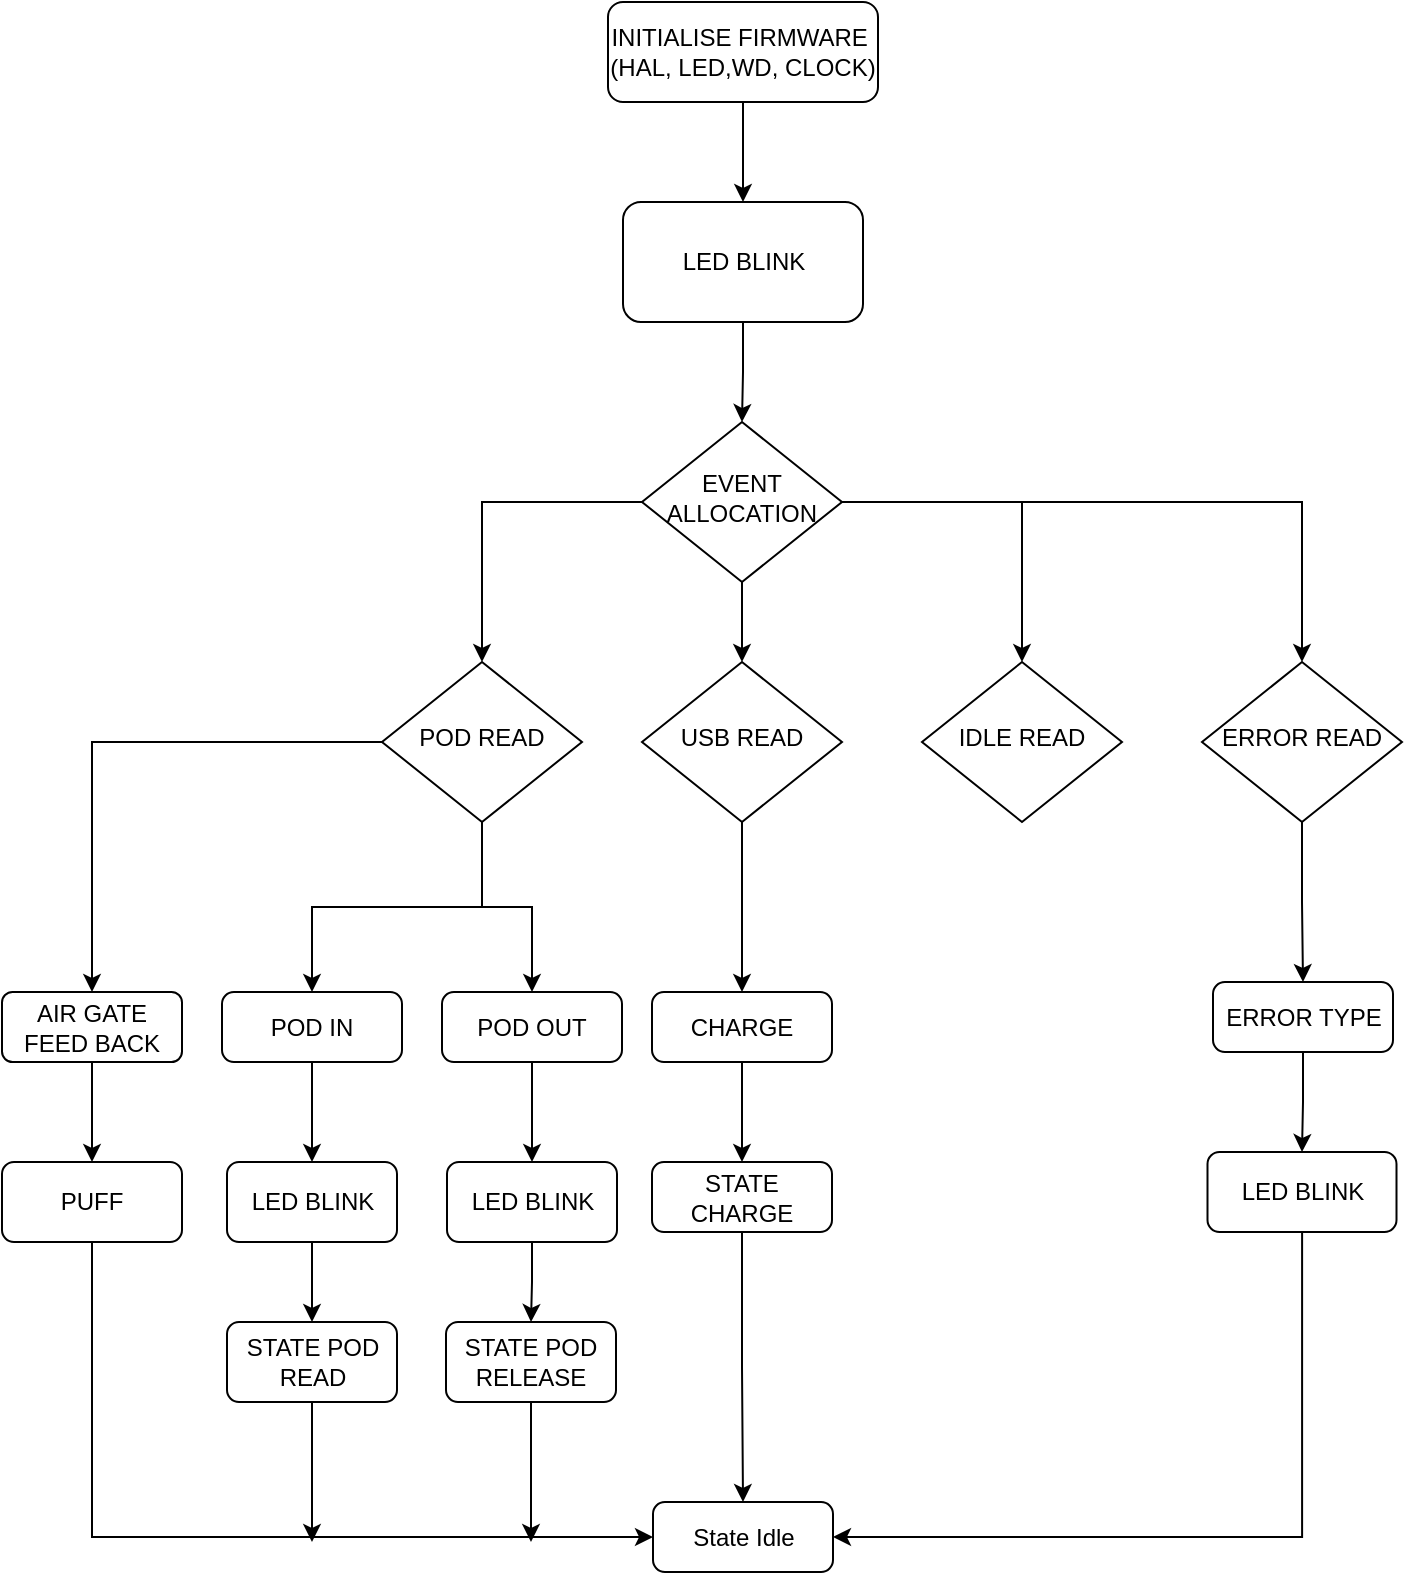 <mxfile version="24.2.3" type="github">
  <diagram id="C5RBs43oDa-KdzZeNtuy" name="Page-1">
    <mxGraphModel dx="1702" dy="522" grid="1" gridSize="10" guides="1" tooltips="1" connect="1" arrows="1" fold="1" page="1" pageScale="1" pageWidth="827" pageHeight="1169" math="0" shadow="0">
      <root>
        <mxCell id="WIyWlLk6GJQsqaUBKTNV-0" />
        <mxCell id="WIyWlLk6GJQsqaUBKTNV-1" parent="WIyWlLk6GJQsqaUBKTNV-0" />
        <mxCell id="BN1mwniYuZOqEKGkC-m8-2" style="edgeStyle=orthogonalEdgeStyle;rounded=0;orthogonalLoop=1;jettySize=auto;html=1;entryX=0.5;entryY=0;entryDx=0;entryDy=0;" parent="WIyWlLk6GJQsqaUBKTNV-1" source="WIyWlLk6GJQsqaUBKTNV-3" target="BN1mwniYuZOqEKGkC-m8-0" edge="1">
          <mxGeometry relative="1" as="geometry" />
        </mxCell>
        <mxCell id="WIyWlLk6GJQsqaUBKTNV-3" value="INITIALISE FIRMWARE&amp;nbsp;&lt;br&gt;(HAL, LED,WD, CLOCK)" style="rounded=1;whiteSpace=wrap;html=1;fontSize=12;glass=0;strokeWidth=1;shadow=0;" parent="WIyWlLk6GJQsqaUBKTNV-1" vertex="1">
          <mxGeometry x="153" y="60" width="135" height="50" as="geometry" />
        </mxCell>
        <mxCell id="BN1mwniYuZOqEKGkC-m8-8" style="edgeStyle=orthogonalEdgeStyle;rounded=0;orthogonalLoop=1;jettySize=auto;html=1;entryX=0.5;entryY=0;entryDx=0;entryDy=0;" parent="WIyWlLk6GJQsqaUBKTNV-1" source="WIyWlLk6GJQsqaUBKTNV-6" target="BN1mwniYuZOqEKGkC-m8-5" edge="1">
          <mxGeometry relative="1" as="geometry" />
        </mxCell>
        <mxCell id="BN1mwniYuZOqEKGkC-m8-9" style="edgeStyle=orthogonalEdgeStyle;rounded=0;orthogonalLoop=1;jettySize=auto;html=1;exitX=1;exitY=0.5;exitDx=0;exitDy=0;entryX=0.5;entryY=0;entryDx=0;entryDy=0;" parent="WIyWlLk6GJQsqaUBKTNV-1" source="WIyWlLk6GJQsqaUBKTNV-6" target="BN1mwniYuZOqEKGkC-m8-6" edge="1">
          <mxGeometry relative="1" as="geometry" />
        </mxCell>
        <mxCell id="BN1mwniYuZOqEKGkC-m8-10" style="edgeStyle=orthogonalEdgeStyle;rounded=0;orthogonalLoop=1;jettySize=auto;html=1;entryX=0.5;entryY=0;entryDx=0;entryDy=0;" parent="WIyWlLk6GJQsqaUBKTNV-1" source="WIyWlLk6GJQsqaUBKTNV-6" target="BN1mwniYuZOqEKGkC-m8-7" edge="1">
          <mxGeometry relative="1" as="geometry" />
        </mxCell>
        <mxCell id="BN1mwniYuZOqEKGkC-m8-12" style="edgeStyle=orthogonalEdgeStyle;rounded=0;orthogonalLoop=1;jettySize=auto;html=1;entryX=0.5;entryY=0;entryDx=0;entryDy=0;" parent="WIyWlLk6GJQsqaUBKTNV-1" source="WIyWlLk6GJQsqaUBKTNV-6" target="WIyWlLk6GJQsqaUBKTNV-10" edge="1">
          <mxGeometry relative="1" as="geometry" />
        </mxCell>
        <mxCell id="WIyWlLk6GJQsqaUBKTNV-6" value="EVENT ALLOCATION" style="rhombus;whiteSpace=wrap;html=1;shadow=0;fontFamily=Helvetica;fontSize=12;align=center;strokeWidth=1;spacing=6;spacingTop=-4;" parent="WIyWlLk6GJQsqaUBKTNV-1" vertex="1">
          <mxGeometry x="170" y="270" width="100" height="80" as="geometry" />
        </mxCell>
        <mxCell id="BN1mwniYuZOqEKGkC-m8-16" style="edgeStyle=orthogonalEdgeStyle;rounded=0;orthogonalLoop=1;jettySize=auto;html=1;exitX=0.5;exitY=1;exitDx=0;exitDy=0;" parent="WIyWlLk6GJQsqaUBKTNV-1" source="WIyWlLk6GJQsqaUBKTNV-10" target="BN1mwniYuZOqEKGkC-m8-15" edge="1">
          <mxGeometry relative="1" as="geometry" />
        </mxCell>
        <mxCell id="BN1mwniYuZOqEKGkC-m8-17" style="edgeStyle=orthogonalEdgeStyle;rounded=0;orthogonalLoop=1;jettySize=auto;html=1;entryX=0.5;entryY=0;entryDx=0;entryDy=0;" parent="WIyWlLk6GJQsqaUBKTNV-1" source="WIyWlLk6GJQsqaUBKTNV-10" target="BN1mwniYuZOqEKGkC-m8-14" edge="1">
          <mxGeometry relative="1" as="geometry" />
        </mxCell>
        <mxCell id="BN1mwniYuZOqEKGkC-m8-18" style="edgeStyle=orthogonalEdgeStyle;rounded=0;orthogonalLoop=1;jettySize=auto;html=1;" parent="WIyWlLk6GJQsqaUBKTNV-1" source="WIyWlLk6GJQsqaUBKTNV-10" target="BN1mwniYuZOqEKGkC-m8-13" edge="1">
          <mxGeometry relative="1" as="geometry" />
        </mxCell>
        <mxCell id="WIyWlLk6GJQsqaUBKTNV-10" value="POD READ" style="rhombus;whiteSpace=wrap;html=1;shadow=0;fontFamily=Helvetica;fontSize=12;align=center;strokeWidth=1;spacing=6;spacingTop=-4;" parent="WIyWlLk6GJQsqaUBKTNV-1" vertex="1">
          <mxGeometry x="40" y="390" width="100" height="80" as="geometry" />
        </mxCell>
        <mxCell id="BN1mwniYuZOqEKGkC-m8-4" style="edgeStyle=orthogonalEdgeStyle;rounded=0;orthogonalLoop=1;jettySize=auto;html=1;entryX=0.5;entryY=0;entryDx=0;entryDy=0;" parent="WIyWlLk6GJQsqaUBKTNV-1" source="BN1mwniYuZOqEKGkC-m8-0" target="WIyWlLk6GJQsqaUBKTNV-6" edge="1">
          <mxGeometry relative="1" as="geometry" />
        </mxCell>
        <mxCell id="BN1mwniYuZOqEKGkC-m8-0" value="LED BLINK" style="rounded=1;whiteSpace=wrap;html=1;" parent="WIyWlLk6GJQsqaUBKTNV-1" vertex="1">
          <mxGeometry x="160.5" y="160" width="120" height="60" as="geometry" />
        </mxCell>
        <mxCell id="BN1mwniYuZOqEKGkC-m8-20" style="edgeStyle=orthogonalEdgeStyle;rounded=0;orthogonalLoop=1;jettySize=auto;html=1;entryX=0.5;entryY=0;entryDx=0;entryDy=0;" parent="WIyWlLk6GJQsqaUBKTNV-1" source="BN1mwniYuZOqEKGkC-m8-5" target="BN1mwniYuZOqEKGkC-m8-19" edge="1">
          <mxGeometry relative="1" as="geometry" />
        </mxCell>
        <mxCell id="BN1mwniYuZOqEKGkC-m8-5" value="USB READ" style="rhombus;whiteSpace=wrap;html=1;shadow=0;fontFamily=Helvetica;fontSize=12;align=center;strokeWidth=1;spacing=6;spacingTop=-4;" parent="WIyWlLk6GJQsqaUBKTNV-1" vertex="1">
          <mxGeometry x="170" y="390" width="100" height="80" as="geometry" />
        </mxCell>
        <mxCell id="BN1mwniYuZOqEKGkC-m8-6" value="IDLE READ" style="rhombus;whiteSpace=wrap;html=1;shadow=0;fontFamily=Helvetica;fontSize=12;align=center;strokeWidth=1;spacing=6;spacingTop=-4;" parent="WIyWlLk6GJQsqaUBKTNV-1" vertex="1">
          <mxGeometry x="310" y="390" width="100" height="80" as="geometry" />
        </mxCell>
        <mxCell id="ztLvwY8hkEMtlcBqOXgu-2" style="edgeStyle=orthogonalEdgeStyle;rounded=0;orthogonalLoop=1;jettySize=auto;html=1;entryX=0.5;entryY=0;entryDx=0;entryDy=0;" edge="1" parent="WIyWlLk6GJQsqaUBKTNV-1" source="BN1mwniYuZOqEKGkC-m8-7" target="ztLvwY8hkEMtlcBqOXgu-0">
          <mxGeometry relative="1" as="geometry" />
        </mxCell>
        <mxCell id="BN1mwniYuZOqEKGkC-m8-7" value="ERROR READ" style="rhombus;whiteSpace=wrap;html=1;shadow=0;fontFamily=Helvetica;fontSize=12;align=center;strokeWidth=1;spacing=6;spacingTop=-4;" parent="WIyWlLk6GJQsqaUBKTNV-1" vertex="1">
          <mxGeometry x="450" y="390" width="100" height="80" as="geometry" />
        </mxCell>
        <mxCell id="3xlRdQNsC2Ql51lfbHs1-1" style="edgeStyle=orthogonalEdgeStyle;rounded=0;orthogonalLoop=1;jettySize=auto;html=1;entryX=0.5;entryY=0;entryDx=0;entryDy=0;" parent="WIyWlLk6GJQsqaUBKTNV-1" source="BN1mwniYuZOqEKGkC-m8-13" target="3xlRdQNsC2Ql51lfbHs1-0" edge="1">
          <mxGeometry relative="1" as="geometry" />
        </mxCell>
        <mxCell id="BN1mwniYuZOqEKGkC-m8-13" value="AIR GATE FEED BACK" style="rounded=1;whiteSpace=wrap;html=1;" parent="WIyWlLk6GJQsqaUBKTNV-1" vertex="1">
          <mxGeometry x="-150" y="555" width="90" height="35" as="geometry" />
        </mxCell>
        <mxCell id="BN1mwniYuZOqEKGkC-m8-25" style="edgeStyle=orthogonalEdgeStyle;rounded=0;orthogonalLoop=1;jettySize=auto;html=1;entryX=0.5;entryY=0;entryDx=0;entryDy=0;" parent="WIyWlLk6GJQsqaUBKTNV-1" source="BN1mwniYuZOqEKGkC-m8-14" target="BN1mwniYuZOqEKGkC-m8-23" edge="1">
          <mxGeometry relative="1" as="geometry" />
        </mxCell>
        <mxCell id="BN1mwniYuZOqEKGkC-m8-14" value="POD IN" style="rounded=1;whiteSpace=wrap;html=1;arcSize=17;" parent="WIyWlLk6GJQsqaUBKTNV-1" vertex="1">
          <mxGeometry x="-40" y="555" width="90" height="35" as="geometry" />
        </mxCell>
        <mxCell id="BN1mwniYuZOqEKGkC-m8-26" style="edgeStyle=orthogonalEdgeStyle;rounded=0;orthogonalLoop=1;jettySize=auto;html=1;entryX=0.5;entryY=0;entryDx=0;entryDy=0;" parent="WIyWlLk6GJQsqaUBKTNV-1" source="BN1mwniYuZOqEKGkC-m8-15" target="BN1mwniYuZOqEKGkC-m8-24" edge="1">
          <mxGeometry relative="1" as="geometry" />
        </mxCell>
        <mxCell id="BN1mwniYuZOqEKGkC-m8-15" value="POD OUT" style="rounded=1;whiteSpace=wrap;html=1;arcSize=17;" parent="WIyWlLk6GJQsqaUBKTNV-1" vertex="1">
          <mxGeometry x="70" y="555" width="90" height="35" as="geometry" />
        </mxCell>
        <mxCell id="BN1mwniYuZOqEKGkC-m8-32" style="edgeStyle=orthogonalEdgeStyle;rounded=0;orthogonalLoop=1;jettySize=auto;html=1;entryX=0.5;entryY=0;entryDx=0;entryDy=0;" parent="WIyWlLk6GJQsqaUBKTNV-1" source="BN1mwniYuZOqEKGkC-m8-19" target="BN1mwniYuZOqEKGkC-m8-31" edge="1">
          <mxGeometry relative="1" as="geometry" />
        </mxCell>
        <mxCell id="BN1mwniYuZOqEKGkC-m8-19" value="CHARGE" style="rounded=1;whiteSpace=wrap;html=1;arcSize=17;" parent="WIyWlLk6GJQsqaUBKTNV-1" vertex="1">
          <mxGeometry x="175" y="555" width="90" height="35" as="geometry" />
        </mxCell>
        <mxCell id="BN1mwniYuZOqEKGkC-m8-22" value="State Idle" style="rounded=1;whiteSpace=wrap;html=1;arcSize=17;" parent="WIyWlLk6GJQsqaUBKTNV-1" vertex="1">
          <mxGeometry x="175.5" y="810" width="90" height="35" as="geometry" />
        </mxCell>
        <mxCell id="BN1mwniYuZOqEKGkC-m8-30" style="edgeStyle=orthogonalEdgeStyle;rounded=0;orthogonalLoop=1;jettySize=auto;html=1;" parent="WIyWlLk6GJQsqaUBKTNV-1" source="BN1mwniYuZOqEKGkC-m8-23" target="BN1mwniYuZOqEKGkC-m8-27" edge="1">
          <mxGeometry relative="1" as="geometry" />
        </mxCell>
        <mxCell id="BN1mwniYuZOqEKGkC-m8-23" value="LED BLINK" style="rounded=1;whiteSpace=wrap;html=1;" parent="WIyWlLk6GJQsqaUBKTNV-1" vertex="1">
          <mxGeometry x="-37.5" y="640" width="85" height="40" as="geometry" />
        </mxCell>
        <mxCell id="BN1mwniYuZOqEKGkC-m8-29" style="edgeStyle=orthogonalEdgeStyle;rounded=0;orthogonalLoop=1;jettySize=auto;html=1;" parent="WIyWlLk6GJQsqaUBKTNV-1" source="BN1mwniYuZOqEKGkC-m8-24" target="BN1mwniYuZOqEKGkC-m8-28" edge="1">
          <mxGeometry relative="1" as="geometry" />
        </mxCell>
        <mxCell id="BN1mwniYuZOqEKGkC-m8-24" value="LED BLINK" style="rounded=1;whiteSpace=wrap;html=1;" parent="WIyWlLk6GJQsqaUBKTNV-1" vertex="1">
          <mxGeometry x="72.5" y="640" width="85" height="40" as="geometry" />
        </mxCell>
        <mxCell id="ztLvwY8hkEMtlcBqOXgu-11" style="edgeStyle=orthogonalEdgeStyle;rounded=0;orthogonalLoop=1;jettySize=auto;html=1;" edge="1" parent="WIyWlLk6GJQsqaUBKTNV-1" source="BN1mwniYuZOqEKGkC-m8-27">
          <mxGeometry relative="1" as="geometry">
            <mxPoint x="5.0" y="830" as="targetPoint" />
          </mxGeometry>
        </mxCell>
        <mxCell id="BN1mwniYuZOqEKGkC-m8-27" value="STATE POD READ" style="rounded=1;whiteSpace=wrap;html=1;" parent="WIyWlLk6GJQsqaUBKTNV-1" vertex="1">
          <mxGeometry x="-37.5" y="720" width="85" height="40" as="geometry" />
        </mxCell>
        <mxCell id="ztLvwY8hkEMtlcBqOXgu-10" style="edgeStyle=orthogonalEdgeStyle;rounded=0;orthogonalLoop=1;jettySize=auto;html=1;" edge="1" parent="WIyWlLk6GJQsqaUBKTNV-1" source="BN1mwniYuZOqEKGkC-m8-28">
          <mxGeometry relative="1" as="geometry">
            <mxPoint x="114.5" y="830" as="targetPoint" />
          </mxGeometry>
        </mxCell>
        <mxCell id="BN1mwniYuZOqEKGkC-m8-28" value="STATE POD RELEASE" style="rounded=1;whiteSpace=wrap;html=1;" parent="WIyWlLk6GJQsqaUBKTNV-1" vertex="1">
          <mxGeometry x="72" y="720" width="85" height="40" as="geometry" />
        </mxCell>
        <mxCell id="ztLvwY8hkEMtlcBqOXgu-5" style="edgeStyle=orthogonalEdgeStyle;rounded=0;orthogonalLoop=1;jettySize=auto;html=1;entryX=0.5;entryY=0;entryDx=0;entryDy=0;" edge="1" parent="WIyWlLk6GJQsqaUBKTNV-1" source="BN1mwniYuZOqEKGkC-m8-31" target="BN1mwniYuZOqEKGkC-m8-22">
          <mxGeometry relative="1" as="geometry" />
        </mxCell>
        <mxCell id="BN1mwniYuZOqEKGkC-m8-31" value="STATE CHARGE" style="rounded=1;whiteSpace=wrap;html=1;arcSize=17;" parent="WIyWlLk6GJQsqaUBKTNV-1" vertex="1">
          <mxGeometry x="175" y="640" width="90" height="35" as="geometry" />
        </mxCell>
        <mxCell id="ztLvwY8hkEMtlcBqOXgu-9" style="edgeStyle=orthogonalEdgeStyle;rounded=0;orthogonalLoop=1;jettySize=auto;html=1;entryX=0;entryY=0.5;entryDx=0;entryDy=0;" edge="1" parent="WIyWlLk6GJQsqaUBKTNV-1" source="3xlRdQNsC2Ql51lfbHs1-0" target="BN1mwniYuZOqEKGkC-m8-22">
          <mxGeometry relative="1" as="geometry">
            <Array as="points">
              <mxPoint x="-105" y="828" />
            </Array>
          </mxGeometry>
        </mxCell>
        <mxCell id="3xlRdQNsC2Ql51lfbHs1-0" value="PUFF" style="rounded=1;whiteSpace=wrap;html=1;" parent="WIyWlLk6GJQsqaUBKTNV-1" vertex="1">
          <mxGeometry x="-150" y="640" width="90" height="40" as="geometry" />
        </mxCell>
        <mxCell id="ztLvwY8hkEMtlcBqOXgu-4" style="edgeStyle=orthogonalEdgeStyle;rounded=0;orthogonalLoop=1;jettySize=auto;html=1;entryX=0.5;entryY=0;entryDx=0;entryDy=0;" edge="1" parent="WIyWlLk6GJQsqaUBKTNV-1" source="ztLvwY8hkEMtlcBqOXgu-0" target="ztLvwY8hkEMtlcBqOXgu-1">
          <mxGeometry relative="1" as="geometry" />
        </mxCell>
        <mxCell id="ztLvwY8hkEMtlcBqOXgu-0" value="ERROR TYPE" style="rounded=1;whiteSpace=wrap;html=1;arcSize=17;" vertex="1" parent="WIyWlLk6GJQsqaUBKTNV-1">
          <mxGeometry x="455.5" y="550" width="90" height="35" as="geometry" />
        </mxCell>
        <mxCell id="ztLvwY8hkEMtlcBqOXgu-6" style="edgeStyle=orthogonalEdgeStyle;rounded=0;orthogonalLoop=1;jettySize=auto;html=1;entryX=1;entryY=0.5;entryDx=0;entryDy=0;" edge="1" parent="WIyWlLk6GJQsqaUBKTNV-1" source="ztLvwY8hkEMtlcBqOXgu-1" target="BN1mwniYuZOqEKGkC-m8-22">
          <mxGeometry relative="1" as="geometry">
            <Array as="points">
              <mxPoint x="500" y="828" />
            </Array>
          </mxGeometry>
        </mxCell>
        <mxCell id="ztLvwY8hkEMtlcBqOXgu-1" value="LED BLINK" style="rounded=1;whiteSpace=wrap;html=1;" vertex="1" parent="WIyWlLk6GJQsqaUBKTNV-1">
          <mxGeometry x="452.75" y="635" width="94.5" height="40" as="geometry" />
        </mxCell>
      </root>
    </mxGraphModel>
  </diagram>
</mxfile>
